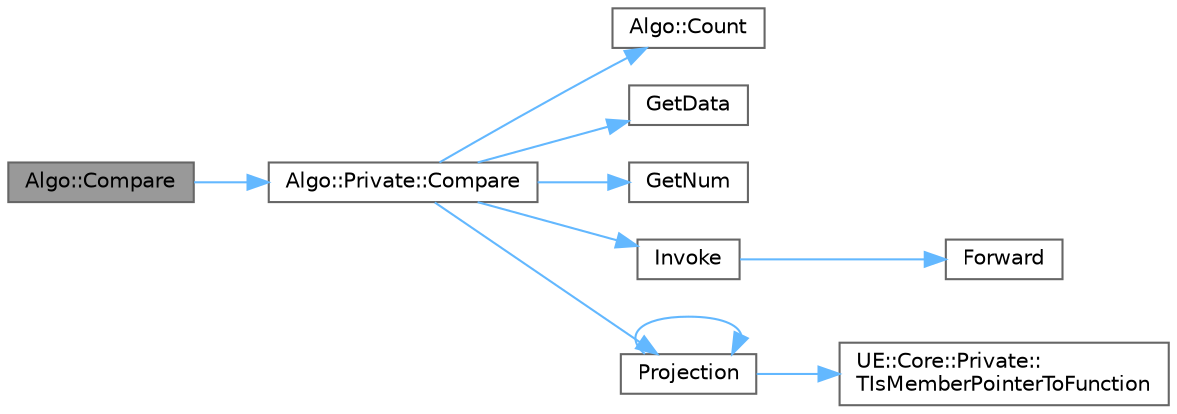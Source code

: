 digraph "Algo::Compare"
{
 // INTERACTIVE_SVG=YES
 // LATEX_PDF_SIZE
  bgcolor="transparent";
  edge [fontname=Helvetica,fontsize=10,labelfontname=Helvetica,labelfontsize=10];
  node [fontname=Helvetica,fontsize=10,shape=box,height=0.2,width=0.4];
  rankdir="LR";
  Node1 [id="Node000001",label="Algo::Compare",height=0.2,width=0.4,color="gray40", fillcolor="grey60", style="filled", fontcolor="black",tooltip="Compares two contiguous containers using operator== to compare pairs of elements."];
  Node1 -> Node2 [id="edge1_Node000001_Node000002",color="steelblue1",style="solid",tooltip=" "];
  Node2 [id="Node000002",label="Algo::Private::Compare",height=0.2,width=0.4,color="grey40", fillcolor="white", style="filled",URL="$d2/db9/namespaceAlgo_1_1Private.html#a9c294c2b9f3bf7cfc134ec82fc1f0098",tooltip=" "];
  Node2 -> Node3 [id="edge2_Node000002_Node000003",color="steelblue1",style="solid",tooltip=" "];
  Node3 [id="Node000003",label="Algo::Count",height=0.2,width=0.4,color="grey40", fillcolor="white", style="filled",URL="$db/d33/namespaceAlgo.html#aa47efd14aa59577530c55e5b462cd59a",tooltip="Counts elements of a range that equal the supplied value."];
  Node2 -> Node4 [id="edge3_Node000002_Node000004",color="steelblue1",style="solid",tooltip=" "];
  Node4 [id="Node000004",label="GetData",height=0.2,width=0.4,color="grey40", fillcolor="white", style="filled",URL="$d3/ddf/StringConv_8h.html#a4111b73e6a9d7101173e7223118962f3",tooltip=" "];
  Node2 -> Node5 [id="edge4_Node000002_Node000005",color="steelblue1",style="solid",tooltip=" "];
  Node5 [id="Node000005",label="GetNum",height=0.2,width=0.4,color="grey40", fillcolor="white", style="filled",URL="$d3/ddf/StringConv_8h.html#a3caf5874b63a514dc33c219ec83eedbf",tooltip=" "];
  Node2 -> Node6 [id="edge5_Node000002_Node000006",color="steelblue1",style="solid",tooltip=" "];
  Node6 [id="Node000006",label="Invoke",height=0.2,width=0.4,color="grey40", fillcolor="white", style="filled",URL="$d7/deb/Invoke_8h.html#a66d3e79358998f56001f20726270e390",tooltip="Invokes a callable with a set of arguments."];
  Node6 -> Node7 [id="edge6_Node000006_Node000007",color="steelblue1",style="solid",tooltip=" "];
  Node7 [id="Node000007",label="Forward",height=0.2,width=0.4,color="grey40", fillcolor="white", style="filled",URL="$d4/d24/UnrealTemplate_8h.html#a68f280c1d561a8899a1e9e3ea8405d00",tooltip="Forward will cast a reference to an rvalue reference."];
  Node2 -> Node8 [id="edge7_Node000002_Node000008",color="steelblue1",style="solid",tooltip=" "];
  Node8 [id="Node000008",label="Projection",height=0.2,width=0.4,color="grey40", fillcolor="white", style="filled",URL="$d7/df0/Projection_8h.html#a13dceeb18d2035bd0b861bf3698ede9f",tooltip="Projection() is a related function to Invoke(), in that it can be used to invoke an object with a set..."];
  Node8 -> Node8 [id="edge8_Node000008_Node000008",color="steelblue1",style="solid",tooltip=" "];
  Node8 -> Node9 [id="edge9_Node000008_Node000009",color="steelblue1",style="solid",tooltip=" "];
  Node9 [id="Node000009",label="UE::Core::Private::\lTIsMemberPointerToFunction",height=0.2,width=0.4,color="grey40", fillcolor="white", style="filled",URL="$d1/de6/namespaceUE_1_1Core_1_1Private.html#a6a97c58e76257e63c3e47675427da48b",tooltip=" "];
}
